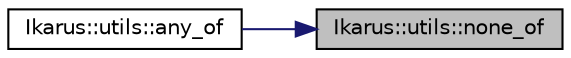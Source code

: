 digraph "Ikarus::utils::none_of"
{
 // LATEX_PDF_SIZE
  edge [fontname="Helvetica",fontsize="10",labelfontname="Helvetica",labelfontsize="10"];
  node [fontname="Helvetica",fontsize="10",shape=record];
  rankdir="RL";
  Node1 [label="Ikarus::utils::none_of",height=0.2,width=0.4,color="black", fillcolor="grey75", style="filled", fontcolor="black",tooltip="Checks if none of the elements in the tuple satisfy a given predicate."];
  Node1 -> Node2 [dir="back",color="midnightblue",fontsize="10",style="solid",fontname="Helvetica"];
  Node2 [label="Ikarus::utils::any_of",height=0.2,width=0.4,color="black", fillcolor="white", style="filled",URL="$a00322.html#gab6d955a70ec9215ae9a8f3841582ab49",tooltip="Checks if any of the elements in the tuple satisfy a given predicate."];
}
